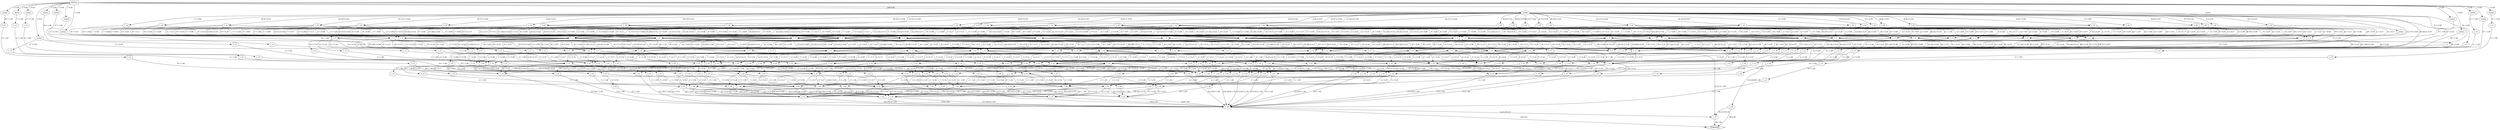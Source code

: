 digraph G {
  0 [label="initial"];
  1 [label="initial"];
  2 [label="initial"];
  3 [label="initial"];
  4 [label="initial"];
  5 [label="initial"];
  6 [label="initial"];
  7 [label="initial"];
  8 [label="initial"];
  9 [label="initial"];
  10 [label="initial"];
  11 [label="initial"];
  12 [label="initial"];
  13 [label="initial"];
  14 [label="initial"];
  15 [label="t_11"];
  16 [label="t_11"];
  17 [label="t_11"];
  18 [label="t_11"];
  19 [label="t_11"];
  20 [label="t_11"];
  21 [label="t_11"];
  22 [label="t_11"];
  23 [label="t_11"];
  24 [label="t_11"];
  25 [label="t_11"];
  26 [label="t_11"];
  27 [label="t_11"];
  28 [label="t_11"];
  29 [label="t_11"];
  30 [label="t_11"];
  31 [label="t_11"];
  32 [label="t_11"];
  33 [label="t_11"];
  34 [label="t_11"];
  35 [label="t_11"];
  36 [label="t_11"];
  37 [label="t_11"];
  38 [label="t_11"];
  39 [label="t_11"];
  40 [label="t_11"];
  41 [label="t_11"];
  42 [label="t_11"];
  43 [label="t_11"];
  44 [label="t_11"];
  45 [label="t_11"];
  46 [label="t_11"];
  47 [label="t_11"];
  48 [label="t_11"];
  49 [label="t_11"];
  50 [label="t_11"];
  51 [label="t_11"];
  52 [label="t_11"];
  53 [label="t_11"];
  54 [label="t_11"];
  55 [label="t_11"];
  56 [label="t_11"];
  57 [label="t_11"];
  58 [label="t_11"];
  59 [label="t_11"];
  60 [label="t_11"];
  61 [label="t_11"];
  62 [label="t_11"];
  63 [label="t_11"];
  64 [label="t_11"];
  65 [label="t_11"];
  66 [label="t_11"];
  67 [label="t_11"];
  68 [label="t_11"];
  69 [label="t_11"];
  70 [label="t_11"];
  71 [label="t_12"];
  72 [label="t_13"];
  73 [label="t_15"];
  74 [label="t_15"];
  75 [label="t_15"];
  76 [label="t_15"];
  77 [label="t_15"];
  78 [label="t_15"];
  79 [label="t_15"];
  80 [label="t_15"];
  81 [label="t_15"];
  82 [label="t_15"];
  83 [label="t_15"];
  84 [label="t_15"];
  85 [label="t_15"];
  86 [label="t_15"];
  87 [label="t_15"];
  88 [label="t_15"];
  89 [label="t_15"];
  90 [label="t_15"];
  91 [label="t_15"];
  92 [label="t_15"];
  93 [label="t_15"];
  94 [label="t_15"];
  95 [label="t_15"];
  96 [label="t_15"];
  97 [label="t_15"];
  98 [label="t_15"];
  99 [label="t_15"];
  100 [label="t_15"];
  101 [label="t_15"];
  102 [label="t_15"];
  103 [label="t_15"];
  104 [label="t_15"];
  105 [label="t_15"];
  106 [label="t_15"];
  107 [label="t_15"];
  108 [label="t_15"];
  109 [label="t_15"];
  110 [label="t_15"];
  111 [label="t_15"];
  112 [label="t_15"];
  113 [label="t_15"];
  114 [label="t_15"];
  115 [label="t_15"];
  116 [label="t_15"];
  117 [label="t_15"];
  118 [label="t_15"];
  119 [label="t_15"];
  120 [label="t_15"];
  121 [label="t_15"];
  122 [label="t_15"];
  123 [label="t_15"];
  124 [label="t_15"];
  125 [label="t_15"];
  126 [label="t_15"];
  127 [label="t_15"];
  128 [label="t_15"];
  129 [label="t_15"];
  130 [label="t_15"];
  131 [label="t_18"];
  132 [label="t_21"];
  133 [label="t_21"];
  134 [label="t_21"];
  135 [label="t_21"];
  136 [label="t_21"];
  137 [label="t_21"];
  138 [label="t_21"];
  139 [label="t_21"];
  140 [label="t_21"];
  141 [label="t_21"];
  142 [label="t_21"];
  143 [label="t_21"];
  144 [label="t_21"];
  145 [label="t_21"];
  146 [label="t_21"];
  147 [label="t_23"];
  148 [label="t_23"];
  149 [label="t_23"];
  150 [label="t_23"];
  151 [label="t_23"];
  152 [label="t_23"];
  153 [label="t_23"];
  154 [label="t_23"];
  155 [label="t_23"];
  156 [label="t_23"];
  157 [label="t_23"];
  158 [label="t_23"];
  159 [label="t_23"];
  160 [label="t_23"];
  161 [label="t_23"];
  162 [label="t_23"];
  163 [label="t_23"];
  164 [label="t_23"];
  165 [label="t_23"];
  166 [label="t_23"];
  167 [label="t_23"];
  168 [label="t_23"];
  169 [label="t_23"];
  170 [label="t_23"];
  171 [label="t_23"];
  172 [label="t_23"];
  173 [label="t_23"];
  174 [label="t_23"];
  175 [label="t_23"];
  176 [label="t_23"];
  177 [label="t_23"];
  178 [label="t_23"];
  179 [label="t_23"];
  180 [label="t_23"];
  181 [label="t_23"];
  182 [label="t_23"];
  183 [label="t_23"];
  184 [label="t_23"];
  185 [label="t_23"];
  186 [label="t_23"];
  187 [label="t_24"];
  188 [label="t_24"];
  189 [label="t_24"];
  190 [label="t_24"];
  191 [label="t_24"];
  192 [label="t_24"];
  193 [label="t_24"];
  194 [label="t_24"];
  195 [label="t_24"];
  196 [label="t_24"];
  197 [label="t_24"];
  198 [label="t_24"];
  199 [label="t_24"];
  200 [label="t_24"];
  201 [label="t_24"];
  202 [label="t_24"];
  203 [label="t_24"];
  204 [label="t_24"];
  205 [label="t_24"];
  206 [label="t_25"];
  207 [label="t_25"];
  208 [label="t_25"];
  209 [label="t_25"];
  210 [label="t_25"];
  211 [label="t_28"];
  212 [label="t_33"];
  213 [label="t_33"];
  214 [label="t_33"];
  215 [label="t_33"];
  216 [label="t_33"];
  217 [label="t_33"];
  218 [label="t_33"];
  219 [label="t_33"];
  220 [label="t_33"];
  221 [label="t_33"];
  222 [label="t_33"];
  223 [label="t_33"];
  224 [label="t_33"];
  225 [label="t_33"];
  226 [label="t_33"];
  227 [label="t_33"];
  228 [label="t_33"];
  229 [label="t_33"];
  230 [label="t_33"];
  231 [label="t_33"];
  232 [label="t_33"];
  233 [label="t_33"];
  234 [label="t_33"];
  235 [label="t_33"];
  236 [label="t_33"];
  237 [label="t_33"];
  238 [label="t_33"];
  239 [label="t_33"];
  240 [label="t_33"];
  241 [label="t_33"];
  242 [label="t_33"];
  243 [label="t_33"];
  244 [label="t_33"];
  245 [label="t_33"];
  246 [label="t_33"];
  247 [label="t_5"];
  248 [label="t_5"];
  249 [label="t_5"];
  250 [label="t_5"];
  251 [label="t_5"];
  252 [label="t_5"];
  253 [label="t_5"];
  254 [label="t_5"];
  255 [label="t_5"];
  256 [label="t_5"];
  257 [label="t_5"];
  258 [label="t_5"];
  259 [label="t_5"];
  260 [label="t_5"];
  261 [label="t_5"];
  262 [label="t_5"];
  263 [label="t_5"];
  264 [label="t_5"];
  265 [label="t_5"];
  266 [label="t_5"];
  267 [label="t_5"];
  268 [label="t_5"];
  269 [label="t_5"];
  270 [label="t_5"];
  271 [label="t_5"];
  272 [label="t_5"];
  273 [label="t_5"];
  274 [label="t_9"];
  275 [label="TERMINAL",shape=diamond];
  276 [label="INITIAL",shape=box];
0->23 [label="7 1 1.00"];
1->42 [label="26 1 1.00"];
2->54 [label="26 1 1.00"];
3->21 [label="26 1 1.00"];
4->53 [label="27 1 1.00"];
5->18 [label="27 1 1.00"];
6->22 [label="27 1 1.00"];
7->48 [label="27 1 1.00"];
8->26 [label="27 1 1.00"];
9->45 [label="27 1 1.00"];
10->29 [label="27 1 1.00"];
11->34 [label="34 1 1.00"];
12->61 [label="27 3 1.00"];
13->33 [label="27 1 0.50"];
13->24 [label="27 1 0.50"];
14->20 [label="26 1 0.00"];
14->19 [label="27 1 0.00"];
14->49 [label="27 2 0.01"];
14->71 [label="[9,43] 21 0.07"];
14->215 [label="5 1 0.00"];
14->213 [label="6 1 0.00"];
14->214 [label="6 1 0.00"];
14->212 [label="10 1 0.00"];
14->217 [label="[5,9] 2 0.01"];
14->216 [label="6 2 0.01"];
14->218 [label="[6,8] 2 0.01"];
14->221 [label="[6,8] 3 0.01"];
14->220 [label="[6,7] 3 0.01"];
14->222 [label="[6,9] 3 0.01"];
14->225 [label="[6,8] 4 0.01"];
14->224 [label="[6,8] 4 0.01"];
14->219 [label="[6,10] 4 0.01"];
14->229 [label="[5,8] 5 0.02"];
14->228 [label="[5,10] 5 0.02"];
14->227 [label="[6,7] 5 0.02"];
14->223 [label="[6,9] 5 0.02"];
14->226 [label="[5,7] 6 0.02"];
14->234 [label="[6,9] 6 0.02"];
14->232 [label="[5,6] 7 0.02"];
14->233 [label="[6,13] 7 0.02"];
14->231 [label="[6,9] 8 0.03"];
14->237 [label="[6,10] 9 0.03"];
14->230 [label="[6,15] 9 0.03"];
14->241 [label="[5,11] 11 0.04"];
14->235 [label="[6,7] 11 0.04"];
14->236 [label="[6,10] 11 0.04"];
14->239 [label="[5,12] 12 0.04"];
14->240 [label="[6,9] 12 0.04"];
14->238 [label="[6,11] 13 0.04"];
14->242 [label="[6,11] 14 0.05"];
14->243 [label="[5,9] 16 0.05"];
14->246 [label="[6,9] 17 0.06"];
14->245 [label="[6,10] 22 0.07"];
14->244 [label="[5,10] 23 0.08"];
14->274 [label="[13,17] 5 0.02"];
15->124 [label="3 1 1.00"];
16->116 [label="3 1 1.00"];
17->107 [label="3 1 1.00"];
18->123 [label="4 1 1.00"];
19->123 [label="4 1 1.00"];
20->123 [label="4 1 1.00"];
21->77 [label="4 1 1.00"];
22->78 [label="4 1 1.00"];
23->76 [label="4 1 1.00"];
24->97 [label="4 1 1.00"];
25->111 [label="4 1 1.00"];
26->74 [label="4 1 1.00"];
27->105 [label="4 1 1.00"];
28->113 [label="4 1 1.00"];
29->96 [label="4 1 1.00"];
30->85 [label="4 1 1.00"];
31->90 [label="4 1 1.00"];
32->81 [label="4 1 1.00"];
33->80 [label="4 1 1.00"];
34->124 [label="4 1 1.00"];
35->122 [label="4 1 1.00"];
36->99 [label="5 1 1.00"];
37->89 [label="5 1 1.00"];
38->86 [label="5 1 1.00"];
39->125 [label="5 1 1.00"];
40->128 [label="6 1 1.00"];
41->98 [label="8 1 1.00"];
42->95 [label="3 2 1.00"];
43->121 [label="3 2 1.00"];
44->128 [label="3 1 0.50"];
44->125 [label="5 1 0.50"];
45->124 [label="3 1 0.50"];
45->117 [label="3 1 0.50"];
46->114 [label="3 1 0.50"];
46->125 [label="3 1 0.50"];
47->128 [label="3 1 0.50"];
47->107 [label="3 1 0.50"];
48->79 [label="4 1 0.50"];
48->73 [label="4 1 0.50"];
49->100 [label="4 1 0.50"];
49->116 [label="4 1 0.50"];
50->126 [label="4 1 0.50"];
50->129 [label="4 1 0.50"];
51->130 [label="4 1 0.50"];
51->110 [label="4 1 0.50"];
52->119 [label="4 1 0.25"];
52->128 [label="5 1 0.25"];
52->127 [label="4 2 0.50"];
53->75 [label="3 1 0.33"];
53->114 [label="3 1 0.33"];
53->123 [label="3 1 0.33"];
54->106 [label="3 1 0.33"];
54->118 [label="3 1 0.33"];
54->101 [label="4 1 0.33"];
55->123 [label="3 1 0.33"];
55->109 [label="3 1 0.33"];
55->130 [label="4 1 0.33"];
56->121 [label="3 1 0.33"];
56->123 [label="3 1 0.33"];
56->83 [label="4 1 0.33"];
57->118 [label="3 1 0.33"];
57->114 [label="3 1 0.33"];
57->103 [label="7 1 0.33"];
58->94 [label="3 1 0.33"];
58->120 [label="5 1 0.33"];
58->121 [label="9 1 0.33"];
59->129 [label="4 1 0.33"];
59->102 [label="4 1 0.33"];
59->91 [label="4 1 0.33"];
60->112 [label="4 1 0.33"];
60->108 [label="4 1 0.33"];
60->92 [label="6 1 0.33"];
61->106 [label="3 1 0.25"];
61->123 [label="3 1 0.25"];
61->114 [label="4 1 0.25"];
61->118 [label="4 1 0.25"];
62->120 [label="4 1 0.20"];
62->126 [label="5 1 0.20"];
62->101 [label="5 1 0.20"];
62->119 [label="5 1 0.20"];
62->130 [label="5 1 0.20"];
63->114 [label="3 1 0.14"];
63->117 [label="3 1 0.14"];
63->130 [label="4 1 0.14"];
63->98 [label="5 1 0.14"];
63->111 [label="6 1 0.14"];
63->94 [label="3 2 0.29"];
64->115 [label="3 1 0.17"];
64->103 [label="3 1 0.17"];
64->97 [label="3 1 0.17"];
64->102 [label="3 1 0.17"];
64->123 [label="3 1 0.17"];
64->121 [label="7 1 0.17"];
65->115 [label="3 1 0.17"];
65->108 [label="3 1 0.17"];
65->107 [label="3 1 0.17"];
65->129 [label="4 1 0.17"];
65->87 [label="5 1 0.17"];
65->122 [label="5 1 0.17"];
66->108 [label="3 1 0.11"];
66->94 [label="3 1 0.11"];
66->116 [label="4 1 0.11"];
66->127 [label="4 1 0.11"];
66->84 [label="4 1 0.11"];
66->96 [label="3 2 0.22"];
66->130 [label="4 2 0.22"];
67->99 [label="3 1 0.08"];
67->100 [label="3 1 0.08"];
67->108 [label="4 1 0.08"];
67->127 [label="5 1 0.08"];
67->128 [label="3 2 0.15"];
67->95 [label="3 2 0.15"];
67->130 [label="[4,6] 2 0.15"];
67->114 [label="3 3 0.23"];
68->115 [label="3 1 0.11"];
68->116 [label="3 1 0.11"];
68->94 [label="3 1 0.11"];
68->108 [label="3 1 0.11"];
68->107 [label="3 1 0.11"];
68->130 [label="4 1 0.11"];
68->112 [label="5 1 0.11"];
68->127 [label="5 1 0.11"];
68->122 [label="6 1 0.11"];
69->105 [label="4 1 0.08"];
69->109 [label="4 1 0.08"];
69->125 [label="4 1 0.08"];
69->104 [label="4 1 0.08"];
69->126 [label="5 1 0.08"];
69->93 [label="5 1 0.08"];
69->127 [label="5 1 0.08"];
69->128 [label="5 1 0.08"];
69->88 [label="5 1 0.08"];
69->110 [label="5 1 0.08"];
69->129 [label="[4,5] 3 0.23"];
70->120 [label="3 1 0.06"];
70->114 [label="3 1 0.06"];
70->119 [label="3 1 0.06"];
70->128 [label="3 1 0.06"];
70->117 [label="3 1 0.06"];
70->104 [label="3 1 0.06"];
70->107 [label="3 1 0.06"];
70->113 [label="4 1 0.06"];
70->82 [label="4 1 0.06"];
70->115 [label="[3,5] 2 0.13"];
70->126 [label="[4,5] 2 0.13"];
70->124 [label="3 3 0.19"];
71->211 [label="[13,20] 98 1.00"];
72->275 [label=" 86 1.00"];
73->146 [label="17 1 1.00"];
74->141 [label="18 1 1.00"];
75->136 [label="18 1 1.00"];
76->136 [label="19 1 1.00"];
77->145 [label="19 1 1.00"];
78->134 [label="19 1 1.00"];
79->132 [label="19 1 1.00"];
80->145 [label="19 1 1.00"];
81->175 [label="3 1 1.00"];
82->164 [label="3 1 1.00"];
83->154 [label="3 1 1.00"];
84->186 [label="3 1 1.00"];
85->183 [label="3 1 1.00"];
86->186 [label="3 1 1.00"];
87->184 [label="3 1 1.00"];
88->165 [label="3 1 1.00"];
89->185 [label="4 1 1.00"];
90->157 [label="4 1 1.00"];
91->152 [label="4 1 1.00"];
92->185 [label="5 1 1.00"];
93->172 [label="10 1 1.00"];
94->144 [label="18 1 0.20"];
94->146 [label="17 4 0.80"];
95->135 [label="19 1 0.25"];
95->146 [label="17 3 0.75"];
96->145 [label="19 1 0.33"];
96->146 [label="17 2 0.67"];
97->146 [label="17 1 0.50"];
97->142 [label="19 1 0.50"];
98->146 [label="17 1 0.50"];
98->167 [label="9 1 0.50"];
99->146 [label="17 1 0.50"];
99->150 [label="5 1 0.50"];
100->146 [label="17 1 0.50"];
100->133 [label="19 1 0.50"];
101->146 [label="17 1 0.50"];
101->137 [label="19 1 0.50"];
102->146 [label="17 1 0.50"];
102->178 [label="13 1 0.50"];
103->146 [label="17 1 0.50"];
103->171 [label="9 1 0.50"];
104->146 [label="17 1 0.50"];
104->174 [label="4 1 0.50"];
105->146 [label="17 1 0.50"];
105->161 [label="5 1 0.50"];
106->145 [label="18 1 0.50"];
106->134 [label="18 1 0.50"];
107->146 [label="17 4 0.80"];
107->151 [label="4 1 0.20"];
108->146 [label="17 4 0.80"];
108->183 [label="4 1 0.20"];
109->149 [label="3 1 0.50"];
109->183 [label="3 1 0.50"];
110->182 [label="3 1 0.50"];
110->178 [label="3 1 0.50"];
111->148 [label="3 1 0.50"];
111->160 [label="4 1 0.50"];
112->180 [label="3 1 0.50"];
112->162 [label="5 1 0.50"];
113->155 [label="3 1 0.50"];
113->186 [label="4 1 0.50"];
114->141 [label="18 1 0.11"];
114->133 [label="19 1 0.11"];
114->146 [label="17 7 0.78"];
115->139 [label="18 1 0.20"];
115->146 [label="17 2 0.40"];
115->145 [label="[18,22] 2 0.40"];
116->142 [label="19 1 0.25"];
116->140 [label="20 1 0.25"];
116->146 [label="17 2 0.50"];
117->146 [label="17 1 0.33"];
117->141 [label="18 1 0.33"];
117->143 [label="18 1 0.33"];
118->146 [label="17 1 0.33"];
118->142 [label="18 1 0.33"];
118->138 [label="18 1 0.33"];
119->146 [label="17 1 0.33"];
119->186 [label="4 1 0.33"];
119->173 [label="9 1 0.33"];
120->143 [label="18 1 0.33"];
120->183 [label="4 1 0.33"];
120->179 [label="4 1 0.33"];
121->146 [label="17 3 0.60"];
121->184 [label="6 1 0.20"];
121->186 [label="8 1 0.20"];
122->163 [label="3 1 0.33"];
122->186 [label="3 1 0.33"];
122->182 [label="5 1 0.33"];
123->144 [label="19 1 0.13"];
123->135 [label="19 1 0.13"];
123->137 [label="19 1 0.13"];
123->146 [label="17 5 0.63"];
124->139 [label="18 1 0.17"];
124->145 [label="18 1 0.17"];
124->143 [label="19 1 0.17"];
124->146 [label="17 3 0.50"];
125->146 [label="17 1 0.25"];
125->174 [label="4 1 0.25"];
125->158 [label="4 1 0.25"];
125->168 [label="5 1 0.25"];
126->146 [label="17 2 0.40"];
126->147 [label="3 1 0.20"];
126->181 [label="3 1 0.20"];
126->169 [label="4 1 0.20"];
127->146 [label="17 2 0.33"];
127->182 [label="3 1 0.17"];
127->176 [label="3 1 0.17"];
127->184 [label="5 1 0.17"];
127->181 [label="5 1 0.17"];
128->140 [label="18 1 0.13"];
128->144 [label="18 1 0.13"];
128->138 [label="18 1 0.13"];
128->146 [label="17 3 0.38"];
128->166 [label="4 1 0.13"];
128->185 [label="9 1 0.13"];
129->180 [label="3 1 0.17"];
129->153 [label="3 1 0.17"];
129->175 [label="3 1 0.17"];
129->179 [label="3 1 0.17"];
129->177 [label="3 1 0.17"];
129->184 [label="5 1 0.17"];
130->146 [label="17 2 0.22"];
130->156 [label="3 1 0.11"];
130->159 [label="3 1 0.11"];
130->185 [label="3 1 0.11"];
130->183 [label="3 1 0.11"];
130->176 [label="3 1 0.11"];
130->177 [label="3 1 0.11"];
130->170 [label="9 1 0.11"];
131->72 [label="[2,3] 25 0.15"];
131->275 [label=" 138 0.85"];
132->131 [label="13 1 1.00"];
133->131 [label="13 2 1.00"];
134->131 [label="13 2 1.00"];
135->131 [label="13 2 1.00"];
136->131 [label="13 2 1.00"];
137->131 [label="[13,14] 2 1.00"];
138->131 [label="[13,18] 2 1.00"];
139->131 [label="14 2 1.00"];
140->131 [label="18 2 1.00"];
141->131 [label="[12,19] 3 1.00"];
142->131 [label="[13,18] 3 1.00"];
143->131 [label="[13,18] 3 1.00"];
144->131 [label="[13,19] 3 1.00"];
145->131 [label="[13,18] 7 1.00"];
146->131 [label="[14,19] 62 1.00"];
147->200 [label="3 1 1.00"];
148->203 [label="3 1 1.00"];
149->203 [label="3 1 1.00"];
150->199 [label="3 1 1.00"];
151->200 [label="3 1 1.00"];
152->196 [label="3 1 1.00"];
153->193 [label="3 1 1.00"];
154->196 [label="3 1 1.00"];
155->199 [label="3 1 1.00"];
156->198 [label="3 1 1.00"];
157->198 [label="3 1 1.00"];
158->199 [label="3 1 1.00"];
159->199 [label="3 1 1.00"];
160->194 [label="4 1 1.00"];
161->204 [label="4 1 1.00"];
162->203 [label="4 1 1.00"];
163->197 [label="4 1 1.00"];
164->188 [label="4 1 1.00"];
165->205 [label="4 1 1.00"];
166->199 [label="4 1 1.00"];
167->192 [label="4 1 1.00"];
168->204 [label="5 1 1.00"];
169->204 [label="5 1 1.00"];
170->197 [label="6 1 1.00"];
171->202 [label="7 1 1.00"];
172->205 [label="11 1 1.00"];
173->195 [label="14 1 1.00"];
174->198 [label="3 2 1.00"];
175->198 [label="3 2 1.00"];
176->199 [label="3 1 0.50"];
176->189 [label="4 1 0.50"];
177->203 [label="3 1 0.50"];
177->202 [label="4 1 0.50"];
178->198 [label="3 1 0.50"];
178->187 [label="8 1 0.50"];
179->200 [label="3 1 0.50"];
179->196 [label="3 1 0.50"];
180->200 [label="3 1 0.50"];
180->196 [label="3 1 0.50"];
181->203 [label="4 1 0.50"];
181->205 [label="4 1 0.50"];
182->201 [label="4 1 0.33"];
182->197 [label="4 1 0.33"];
182->190 [label="7 1 0.33"];
183->192 [label="4 1 0.20"];
183->204 [label="4 1 0.20"];
183->191 [label="5 1 0.20"];
183->201 [label="4 2 0.40"];
184->193 [label="4 1 0.25"];
184->192 [label="5 1 0.25"];
184->194 [label="7 1 0.25"];
184->204 [label="7 1 0.25"];
185->195 [label="4 1 0.25"];
185->192 [label="5 1 0.25"];
185->197 [label="5 1 0.25"];
185->202 [label="9 1 0.25"];
186->196 [label="3 1 0.17"];
186->199 [label="3 1 0.17"];
186->198 [label="3 1 0.17"];
186->205 [label="4 1 0.17"];
186->203 [label="[3,6] 2 0.33"];
187->210 [label="18 1 1.00"];
188->207 [label="18 1 1.00"];
189->208 [label="22 1 1.00"];
190->206 [label="22 1 1.00"];
191->207 [label="24 1 1.00"];
192->207 [label="21 1 0.25"];
192->209 [label="[20,24] 3 0.75"];
193->206 [label="20 1 0.50"];
193->208 [label="23 1 0.50"];
194->209 [label="21 1 0.50"];
194->210 [label="22 1 0.50"];
195->207 [label="21 1 0.50"];
195->208 [label="23 1 0.50"];
196->207 [label="[21,23] 2 0.40"];
196->210 [label="[19,23] 3 0.60"];
197->210 [label="[19,22] 2 0.50"];
197->209 [label="[21,23] 2 0.50"];
198->207 [label="23 1 0.13"];
198->209 [label="[23,24] 3 0.38"];
198->210 [label="[20,24] 4 0.50"];
199->206 [label="21 1 0.14"];
199->208 [label="[21,25] 2 0.29"];
199->209 [label="[20,24] 4 0.57"];
200->209 [label="22 1 0.25"];
200->208 [label="24 1 0.25"];
200->210 [label="22 2 0.50"];
201->208 [label="20 1 0.33"];
201->206 [label="23 1 0.33"];
201->210 [label="24 1 0.33"];
202->206 [label="22 1 0.33"];
202->207 [label="22 1 0.33"];
202->210 [label="23 1 0.33"];
203->209 [label="[21,23] 2 0.29"];
203->206 [label="[21,24] 2 0.29"];
203->210 [label="[21,23] 3 0.43"];
204->206 [label="21 1 0.20"];
204->210 [label="21 1 0.20"];
204->208 [label="24 1 0.20"];
204->209 [label="22 2 0.40"];
205->209 [label="20 1 0.25"];
205->210 [label="22 1 0.25"];
205->207 [label="24 1 0.25"];
205->208 [label="24 1 0.25"];
206->131 [label="18 8 1.00"];
207->131 [label="18 9 1.00"];
208->131 [label="18 9 1.00"];
209->131 [label="[17,19] 19 1.00"];
210->131 [label="[18,19] 20 1.00"];
211->72 [label="[2,3] 10 0.10"];
211->275 [label=" 88 0.90"];
212->256 [label="19 1 1.00"];
213->267 [label="21 1 1.00"];
214->248 [label="22 1 1.00"];
215->261 [label="23 1 1.00"];
216->267 [label="2 1 0.50"];
216->253 [label="20 1 0.50"];
217->270 [label="9 1 0.50"];
217->262 [label="11 1 0.50"];
218->271 [label="10 1 0.50"];
218->258 [label="21 1 0.50"];
219->269 [label="13 1 0.25"];
219->251 [label="14 1 0.25"];
219->272 [label="[2,18] 2 0.50"];
220->247 [label="0 1 0.33"];
220->273 [label="12 1 0.33"];
220->252 [label="16 1 0.33"];
221->273 [label="9 1 0.33"];
221->262 [label="15 1 0.33"];
221->272 [label="17 1 0.33"];
222->265 [label="10 1 0.33"];
222->272 [label="14 1 0.33"];
222->268 [label="23 1 0.33"];
223->273 [label="0 1 0.20"];
223->250 [label="1 1 0.20"];
223->266 [label="13 1 0.20"];
223->268 [label="[13,18] 2 0.40"];
224->270 [label="0 1 0.25"];
224->262 [label="9 1 0.25"];
224->250 [label="12 1 0.25"];
224->267 [label="13 1 0.25"];
225->257 [label="0 1 0.25"];
225->254 [label="1 1 0.25"];
225->259 [label="12 1 0.25"];
225->262 [label="17 1 0.25"];
226->247 [label="1 1 0.17"];
226->251 [label="1 1 0.17"];
226->255 [label="10 1 0.17"];
226->250 [label="22 1 0.17"];
226->273 [label="[9,10] 2 0.33"];
227->266 [label="0 1 0.20"];
227->271 [label="0 1 0.20"];
227->269 [label="1 1 0.20"];
227->256 [label="2 1 0.20"];
227->251 [label="26 1 0.20"];
228->266 [label="0 1 0.20"];
228->273 [label="10 1 0.20"];
228->272 [label="16 1 0.20"];
228->270 [label="17 1 0.20"];
228->260 [label="18 1 0.20"];
229->260 [label="1 1 0.20"];
229->264 [label="1 1 0.20"];
229->273 [label="9 1 0.20"];
229->263 [label="10 1 0.20"];
229->271 [label="12 1 0.20"];
230->272 [label="0 1 0.11"];
230->270 [label="9 1 0.11"];
230->265 [label="16 1 0.11"];
230->269 [label="[1,11] 2 0.22"];
230->264 [label="[8,13] 2 0.22"];
230->271 [label="16 2 0.22"];
231->256 [label="1 1 0.13"];
231->266 [label="12 1 0.13"];
231->248 [label="14 1 0.13"];
231->271 [label="16 1 0.13"];
231->254 [label="18 1 0.13"];
231->273 [label="[0,12] 3 0.38"];
232->265 [label="1 1 0.14"];
232->255 [label="1 1 0.14"];
232->254 [label="16 1 0.14"];
232->250 [label="19 1 0.14"];
232->272 [label="23 1 0.14"];
232->262 [label="16 2 0.29"];
233->250 [label="7 1 0.14"];
233->271 [label="9 1 0.14"];
233->249 [label="12 1 0.14"];
233->248 [label="13 1 0.14"];
233->267 [label="13 1 0.14"];
233->268 [label="[10,13] 2 0.29"];
234->272 [label="0 1 0.17"];
234->270 [label="1 1 0.17"];
234->266 [label="2 1 0.17"];
234->264 [label="3 1 0.17"];
234->262 [label="11 1 0.17"];
234->267 [label="17 1 0.17"];
235->262 [label="0 1 0.09"];
235->259 [label="0 1 0.09"];
235->261 [label="0 1 0.09"];
235->264 [label="11 1 0.09"];
235->260 [label="19 1 0.09"];
235->272 [label="[0,1] 2 0.18"];
235->273 [label="[0,15] 4 0.36"];
236->271 [label="0 1 0.09"];
236->273 [label="2 1 0.09"];
236->260 [label="11 1 0.09"];
236->252 [label="11 1 0.09"];
236->269 [label="14 1 0.09"];
236->249 [label="[0,10] 2 0.18"];
236->270 [label="[11,18] 2 0.18"];
236->272 [label="[14,16] 2 0.18"];
237->268 [label="0 1 0.11"];
237->263 [label="3 1 0.11"];
237->273 [label="8 1 0.11"];
237->271 [label="11 1 0.11"];
237->265 [label="11 1 0.11"];
237->254 [label="12 1 0.11"];
237->272 [label="14 1 0.11"];
237->267 [label="[1,12] 2 0.22"];
238->270 [label="1 1 0.08"];
238->248 [label="11 1 0.08"];
238->262 [label="12 1 0.08"];
238->271 [label="12 1 0.08"];
238->263 [label="13 1 0.08"];
238->261 [label="13 1 0.08"];
238->257 [label="15 1 0.08"];
238->273 [label="16 1 0.08"];
238->272 [label="[0,15] 5 0.38"];
239->268 [label="0 1 0.08"];
239->255 [label="2 1 0.08"];
239->258 [label="8 1 0.08"];
239->261 [label="11 1 0.08"];
239->266 [label="12 1 0.08"];
239->270 [label="14 1 0.08"];
239->260 [label="16 1 0.08"];
239->273 [label="[0,7] 2 0.17"];
239->262 [label="[2,17] 3 0.25"];
240->268 [label="0 1 0.08"];
240->271 [label="8 1 0.08"];
240->247 [label="10 1 0.08"];
240->267 [label="10 1 0.08"];
240->266 [label="11 1 0.08"];
240->248 [label="17 1 0.08"];
240->249 [label="20 1 0.08"];
240->270 [label="[12,15] 2 0.17"];
240->272 [label="[0,14] 3 0.25"];
241->262 [label="0 1 0.09"];
241->267 [label="0 1 0.09"];
241->261 [label="1 1 0.09"];
241->265 [label="1 1 0.09"];
241->252 [label="10 1 0.09"];
241->260 [label="12 1 0.09"];
241->273 [label="12 1 0.09"];
241->266 [label="13 1 0.09"];
241->268 [label="22 1 0.09"];
241->272 [label="[9,10] 2 0.18"];
242->267 [label="0 1 0.07"];
242->255 [label="2 1 0.07"];
242->272 [label="5 1 0.07"];
242->273 [label="8 1 0.07"];
242->252 [label="12 1 0.07"];
242->261 [label="15 1 0.07"];
242->254 [label="15 1 0.07"];
242->253 [label="18 1 0.07"];
242->266 [label="[12,18] 2 0.14"];
242->263 [label="[15,16] 2 0.14"];
242->271 [label="[17,19] 2 0.14"];
243->273 [label="0 1 0.06"];
243->252 [label="0 1 0.06"];
243->271 [label="1 1 0.06"];
243->268 [label="1 1 0.06"];
243->251 [label="1 1 0.06"];
243->253 [label="2 1 0.06"];
243->247 [label="10 1 0.06"];
243->257 [label="11 1 0.06"];
243->269 [label="11 1 0.06"];
243->267 [label="13 1 0.06"];
243->262 [label="15 1 0.06"];
243->259 [label="16 1 0.06"];
243->270 [label="[13,16] 2 0.13"];
243->263 [label="[14,16] 2 0.13"];
244->266 [label="0 1 0.04"];
244->265 [label="0 1 0.04"];
244->267 [label="2 1 0.04"];
244->258 [label="2 1 0.04"];
244->269 [label="2 1 0.04"];
244->261 [label="4 1 0.04"];
244->249 [label="7 1 0.04"];
244->259 [label="8 1 0.04"];
244->271 [label="10 1 0.04"];
244->257 [label="12 1 0.04"];
244->255 [label="13 1 0.04"];
244->264 [label="[11,17] 2 0.09"];
244->268 [label="[13,14] 2 0.09"];
244->272 [label="[0,16] 4 0.17"];
244->273 [label="[12,19] 4 0.17"];
245->268 [label="0 1 0.05"];
245->271 [label="1 1 0.05"];
245->256 [label="1 1 0.05"];
245->248 [label="2 1 0.05"];
245->257 [label="10 1 0.05"];
245->258 [label="13 1 0.05"];
245->260 [label="13 1 0.05"];
245->247 [label="14 1 0.05"];
245->264 [label="14 1 0.05"];
245->263 [label="16 1 0.05"];
245->262 [label="16 1 0.05"];
245->254 [label="[9,10] 2 0.09"];
245->273 [label="[0,10] 3 0.14"];
245->267 [label="[0,12] 3 0.14"];
245->272 [label="[10,15] 3 0.14"];
246->271 [label="0 1 0.06"];
246->255 [label="0 1 0.06"];
246->272 [label="0 1 0.06"];
246->265 [label="0 1 0.06"];
246->256 [label="1 1 0.06"];
246->268 [label="9 1 0.06"];
246->267 [label="9 1 0.06"];
246->248 [label="9 1 0.06"];
246->266 [label="10 1 0.06"];
246->251 [label="10 1 0.06"];
246->263 [label="16 1 0.06"];
246->260 [label="19 1 0.06"];
246->269 [label="20 1 0.06"];
246->270 [label="[1,12] 2 0.12"];
246->273 [label="[10,20] 2 0.12"];
247->71 [label="[21,108] 4 0.80"];
247->274 [label="18 1 0.20"];
248->54 [label="31 1 0.14"];
248->71 [label="[11,70] 4 0.57"];
248->274 [label="[17,18] 2 0.29"];
249->46 [label="30 1 0.20"];
249->70 [label="23 2 0.40"];
249->274 [label="18 2 0.40"];
250->67 [label="35 1 0.20"];
250->71 [label="[26,27] 2 0.40"];
250->274 [label="[17,18] 2 0.40"];
251->63 [label="53 1 0.20"];
251->44 [label="60 1 0.20"];
251->71 [label="[27,61] 3 0.60"];
252->41 [label="98 1 0.20"];
252->71 [label="27 1 0.20"];
252->274 [label="[18,19] 3 0.60"];
253->60 [label="50 1 0.33"];
253->36 [label="56 1 0.33"];
253->71 [label="27 1 0.33"];
254->47 [label="3 1 0.14"];
254->69 [label="34 1 0.14"];
254->71 [label="[27,90] 4 0.57"];
254->274 [label="17 1 0.14"];
255->17 [label="23 1 0.17"];
255->45 [label="23 1 0.17"];
255->71 [label="[22,31] 3 0.50"];
255->274 [label="19 1 0.17"];
256->67 [label="23 1 0.20"];
256->66 [label="23 1 0.20"];
256->37 [label="45 1 0.20"];
256->71 [label="[27,29] 2 0.40"];
257->69 [label="56 1 0.20"];
257->67 [label="[25,34] 2 0.40"];
257->71 [label="26 1 0.20"];
257->274 [label="19 1 0.20"];
258->56 [label="23 1 0.25"];
258->57 [label="28 1 0.25"];
258->71 [label="27 1 0.25"];
258->274 [label="18 1 0.25"];
259->35 [label="29 1 0.25"];
259->66 [label="36 1 0.25"];
259->52 [label="49 1 0.25"];
259->71 [label="26 1 0.25"];
260->69 [label="13 1 0.13"];
260->61 [label="23 1 0.13"];
260->70 [label="40 1 0.13"];
260->58 [label="47 1 0.13"];
260->274 [label="[18,19] 4 0.50"];
261->58 [label="23 1 0.14"];
261->65 [label="30 1 0.14"];
261->69 [label="34 1 0.14"];
261->70 [label="[23,37] 2 0.29"];
261->274 [label="[18,19] 2 0.29"];
262->53 [label="18 1 0.07"];
262->48 [label="23 1 0.07"];
262->67 [label="23 1 0.07"];
262->57 [label="51 1 0.07"];
262->71 [label="12 1 0.07"];
262->274 [label="18 10 0.67"];
263->65 [label="34 1 0.11"];
263->52 [label="41 1 0.11"];
263->30 [label="42 1 0.11"];
263->69 [label="48 1 0.11"];
263->71 [label="[26,79] 2 0.22"];
263->274 [label="18 3 0.33"];
264->70 [label="23 1 0.13"];
264->65 [label="30 1 0.13"];
264->16 [label="45 1 0.13"];
264->40 [label="50 1 0.13"];
264->71 [label="[26,52] 3 0.38"];
264->274 [label="18 1 0.13"];
265->70 [label="6 1 0.14"];
265->51 [label="22 1 0.14"];
265->43 [label="23 1 0.14"];
265->15 [label="23 1 0.14"];
265->27 [label="45 1 0.14"];
265->71 [label="[26,34] 2 0.29"];
266->25 [label="3 1 0.08"];
266->66 [label="16 1 0.08"];
266->56 [label="40 1 0.08"];
266->70 [label="46 1 0.08"];
266->69 [label="46 1 0.08"];
266->71 [label="[26,34] 4 0.33"];
266->274 [label="18 3 0.25"];
267->56 [label="23 1 0.06"];
267->59 [label="27 1 0.06"];
267->31 [label="28 1 0.06"];
267->39 [label="28 1 0.06"];
267->63 [label="61 1 0.06"];
267->70 [label="74 1 0.06"];
267->71 [label="[9,32] 8 0.50"];
267->274 [label="[17,18] 2 0.13"];
268->44 [label="3 1 0.07"];
268->52 [label="4 1 0.07"];
268->66 [label="23 1 0.07"];
268->59 [label="36 1 0.07"];
268->69 [label="38 1 0.07"];
268->64 [label="48 1 0.07"];
268->62 [label="58 1 0.07"];
268->71 [label="[13,73] 7 0.50"];
269->57 [label="23 1 0.13"];
269->42 [label="23 1 0.13"];
269->66 [label="23 1 0.13"];
269->62 [label="37 1 0.13"];
269->67 [label="39 1 0.13"];
269->70 [label="59 1 0.13"];
269->71 [label="7 1 0.13"];
269->274 [label="18 1 0.13"];
270->65 [label="23 1 0.07"];
270->63 [label="32 1 0.07"];
270->32 [label="38 1 0.07"];
270->55 [label="53 1 0.07"];
270->70 [label="[23,24] 2 0.13"];
270->67 [label="[46,48] 2 0.13"];
270->62 [label="[50,83] 2 0.13"];
270->71 [label="[25,38] 4 0.27"];
270->274 [label="15 1 0.07"];
271->55 [label="4 1 0.06"];
271->60 [label="16 1 0.06"];
271->67 [label="23 1 0.06"];
271->65 [label="23 1 0.06"];
271->66 [label="23 1 0.06"];
271->47 [label="29 1 0.06"];
271->52 [label="30 1 0.06"];
271->69 [label="41 1 0.06"];
271->68 [label="54 1 0.06"];
271->63 [label="[23,24] 2 0.12"];
271->70 [label="[23,37] 2 0.12"];
271->71 [label="[16,64] 4 0.24"];
272->65 [label="13 1 0.03"];
272->46 [label="23 1 0.03"];
272->64 [label="24 1 0.03"];
272->54 [label="30 1 0.03"];
272->58 [label="32 1 0.03"];
272->28 [label="43 1 0.03"];
272->51 [label="67 1 0.03"];
272->63 [label="[10,25] 2 0.06"];
272->50 [label="[25,38] 2 0.06"];
272->67 [label="[10,42] 3 0.09"];
272->69 [label="[31,49] 4 0.13"];
272->68 [label="[23,55] 6 0.19"];
272->71 [label="[26,71] 5 0.16"];
272->274 [label="18 3 0.09"];
273->55 [label="12 1 0.03"];
273->38 [label="15 1 0.03"];
273->53 [label="23 1 0.03"];
273->67 [label="28 1 0.03"];
273->43 [label="29 1 0.03"];
273->69 [label="36 1 0.03"];
273->62 [label="41 1 0.03"];
273->60 [label="45 1 0.03"];
273->59 [label="50 1 0.03"];
273->70 [label="[13,23] 2 0.06"];
273->68 [label="[23,40] 2 0.06"];
273->66 [label="[8,39] 3 0.10"];
273->64 [label="[11,30] 4 0.13"];
273->71 [label="[17,69] 9 0.29"];
273->274 [label="[15,17] 2 0.06"];
274->72 [label="[1,5] 51 1.00"];
276->3 [label=" 1 0.00"];
276->10 [label=" 1 0.00"];
276->4 [label=" 1 0.00"];
276->8 [label=" 1 0.00"];
276->5 [label=" 1 0.00"];
276->2 [label=" 1 0.00"];
276->7 [label=" 1 0.00"];
276->9 [label=" 1 0.00"];
276->1 [label=" 1 0.00"];
276->6 [label=" 1 0.00"];
276->11 [label=" 1 0.00"];
276->0 [label=" 1 0.00"];
276->13 [label=" 2 0.01"];
276->12 [label=" 3 0.01"];
276->14 [label=" 295 0.95"];
}

